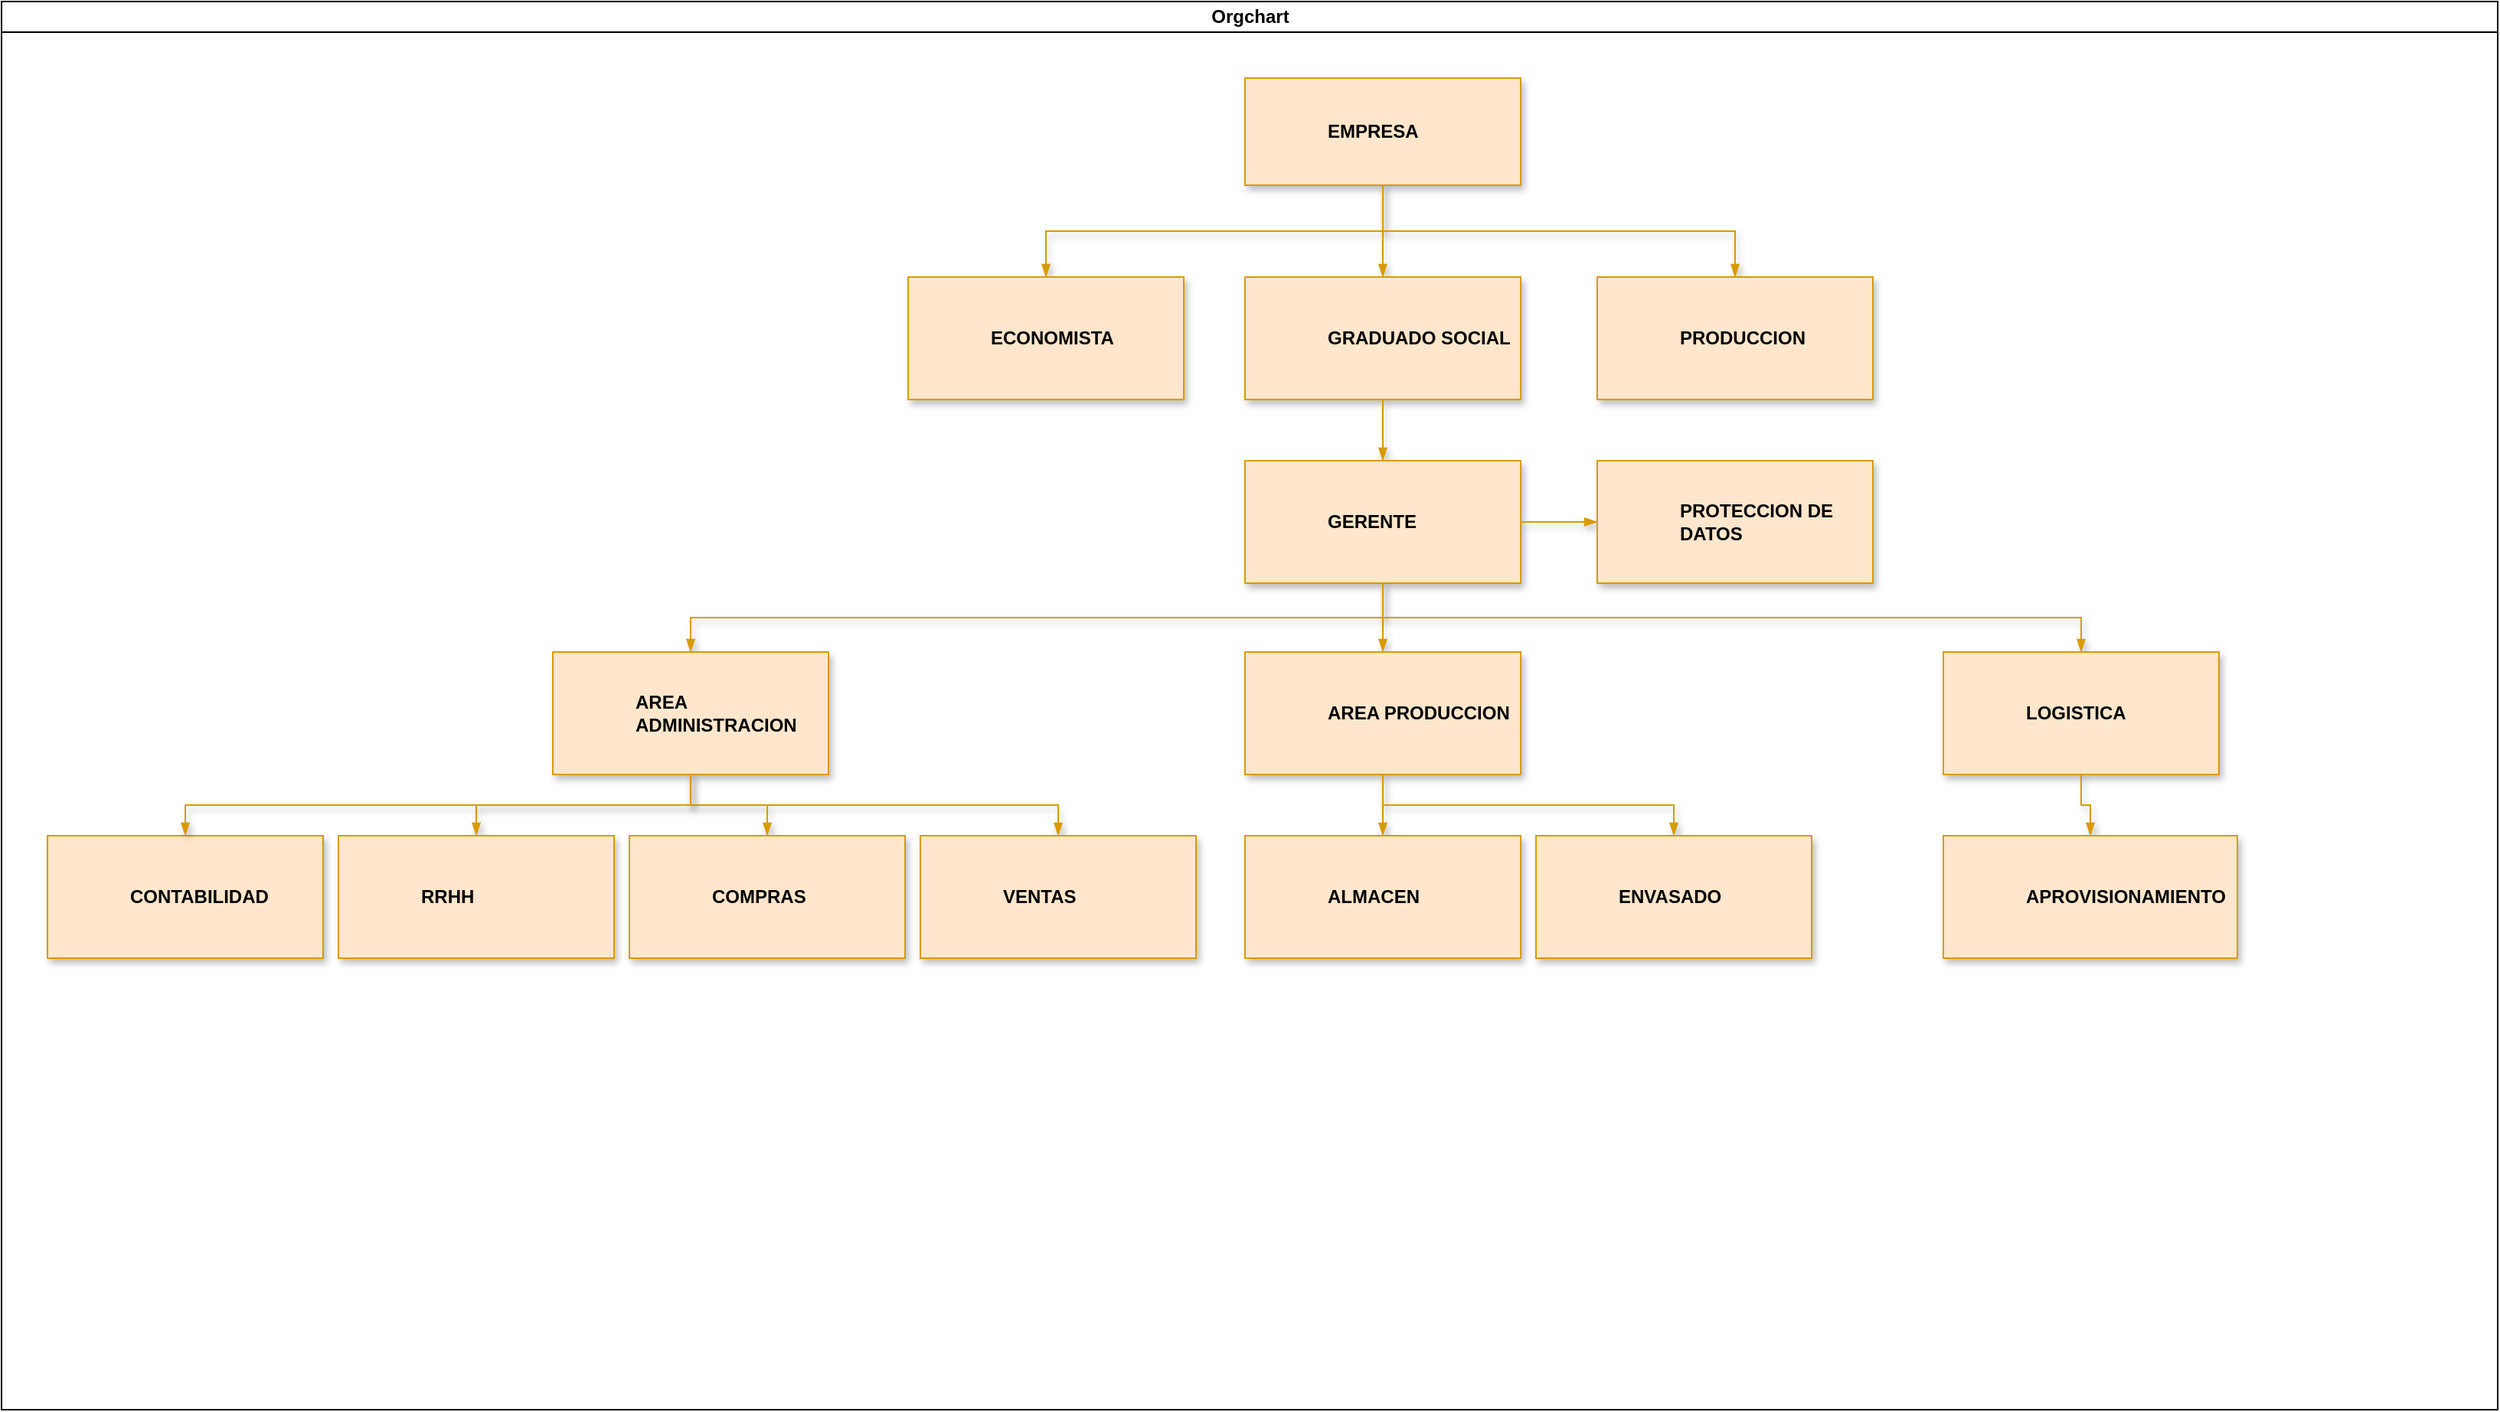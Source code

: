 <mxfile version="20.5.1" type="device"><diagram id="prtHgNgQTEPvFCAcTncT" name="Page-1"><mxGraphModel dx="2723" dy="1016" grid="1" gridSize="10" guides="1" tooltips="1" connect="1" arrows="1" fold="1" page="1" pageScale="1" pageWidth="827" pageHeight="1169" math="0" shadow="0"><root><mxCell id="0"/><mxCell id="1" parent="0"/><mxCell id="dNxyNK7c78bLwvsdeMH5-11" value="Orgchart" style="swimlane;html=1;startSize=20;horizontal=1;containerType=tree;glass=0;" parent="1" vertex="1"><mxGeometry x="-350" y="70" width="1630" height="920" as="geometry"/></mxCell><UserObject label="EMPRESA" name="Tessa Miller" position="CFO" location="Office 1" email="me@example.com" placeholders="1" link="https://www.draw.io" id="dNxyNK7c78bLwvsdeMH5-12"><mxCell style="label;image=https://cdn3.iconfinder.com/data/icons/user-avatars-1/512/users-3-128.png;whiteSpace=wrap;html=1;rounded=0;glass=0;treeMoving=1;treeFolding=1;fillColor=#ffe6cc;strokeColor=#d79b00;shadow=1;sketch=0;" parent="dNxyNK7c78bLwvsdeMH5-11" vertex="1"><mxGeometry x="812" y="50" width="180" height="70" as="geometry"/></mxCell></UserObject><mxCell id="dNxyNK7c78bLwvsdeMH5-13" value="" style="endArrow=blockThin;endFill=1;fontSize=11;edgeStyle=elbowEdgeStyle;elbow=vertical;rounded=0;fillColor=#ffe6cc;strokeColor=#d79b00;shadow=1;sketch=0;" parent="dNxyNK7c78bLwvsdeMH5-11" source="dNxyNK7c78bLwvsdeMH5-12" target="dNxyNK7c78bLwvsdeMH5-14" edge="1"><mxGeometry relative="1" as="geometry"/></mxCell><UserObject label="ECONOMISTA" name="Edward Morrison" position="Brand Manager" location="Office 2" email="me@example.com" placeholders="1" link="https://www.draw.io" id="dNxyNK7c78bLwvsdeMH5-14"><mxCell style="label;image=https://cdn3.iconfinder.com/data/icons/user-avatars-1/512/users-10-3-128.png;whiteSpace=wrap;html=1;rounded=0;glass=0;treeFolding=1;treeMoving=1;fillColor=#ffe6cc;strokeColor=#d79b00;shadow=1;sketch=0;" parent="dNxyNK7c78bLwvsdeMH5-11" vertex="1"><mxGeometry x="592" y="180" width="180" height="80" as="geometry"/></mxCell></UserObject><mxCell id="dNxyNK7c78bLwvsdeMH5-15" value="" style="endArrow=blockThin;endFill=1;fontSize=11;edgeStyle=elbowEdgeStyle;elbow=vertical;rounded=0;fillColor=#ffe6cc;strokeColor=#d79b00;shadow=1;sketch=0;" parent="dNxyNK7c78bLwvsdeMH5-11" source="dNxyNK7c78bLwvsdeMH5-12" target="dNxyNK7c78bLwvsdeMH5-16" edge="1"><mxGeometry relative="1" as="geometry"/></mxCell><UserObject label="GRADUADO SOCIAL" name="Evan Valet" position="HR Director" location="Office 4" email="me@example.com" placeholders="1" link="https://www.draw.io" id="dNxyNK7c78bLwvsdeMH5-16"><mxCell style="label;image=https://cdn3.iconfinder.com/data/icons/user-avatars-1/512/users-9-2-128.png;whiteSpace=wrap;html=1;rounded=0;glass=0;treeFolding=1;treeMoving=1;fillColor=#ffe6cc;strokeColor=#d79b00;shadow=1;sketch=0;" parent="dNxyNK7c78bLwvsdeMH5-11" vertex="1"><mxGeometry x="812" y="180" width="180" height="80" as="geometry"/></mxCell></UserObject><mxCell id="dNxyNK7c78bLwvsdeMH5-17" value="" style="endArrow=blockThin;endFill=1;fontSize=11;edgeStyle=elbowEdgeStyle;elbow=vertical;rounded=0;fillColor=#ffe6cc;strokeColor=#d79b00;shadow=1;sketch=0;" parent="dNxyNK7c78bLwvsdeMH5-11" source="dNxyNK7c78bLwvsdeMH5-12" target="dNxyNK7c78bLwvsdeMH5-18" edge="1"><mxGeometry relative="1" as="geometry"/></mxCell><UserObject label="PRODUCCION" name="Alison Donovan" position="System Admin" location="Office 3" email="me@example.com" placeholders="1" link="https://www.draw.io" id="dNxyNK7c78bLwvsdeMH5-18"><mxCell style="label;image=https://cdn3.iconfinder.com/data/icons/user-avatars-1/512/users-2-128.png;whiteSpace=wrap;html=1;rounded=0;glass=0;fillColor=#ffe6cc;strokeColor=#d79b00;shadow=1;sketch=0;" parent="dNxyNK7c78bLwvsdeMH5-11" vertex="1"><mxGeometry x="1042" y="180" width="180" height="80" as="geometry"/></mxCell></UserObject><mxCell id="-LEhYvoMkYnwhYjF3SLV-3" value="" style="endArrow=blockThin;endFill=1;fontSize=11;edgeStyle=elbowEdgeStyle;elbow=vertical;rounded=0;fillColor=#ffe6cc;strokeColor=#d79b00;shadow=1;sketch=0;" edge="1" target="-LEhYvoMkYnwhYjF3SLV-4" source="dNxyNK7c78bLwvsdeMH5-16" parent="dNxyNK7c78bLwvsdeMH5-11"><mxGeometry relative="1" as="geometry"><mxPoint x="942" y="200" as="sourcePoint"/></mxGeometry></mxCell><UserObject label="GERENTE" name="Evan Valet" position="HR Director" location="Office 4" email="me@example.com" placeholders="1" link="https://www.draw.io" id="-LEhYvoMkYnwhYjF3SLV-4"><mxCell style="label;image=https://cdn3.iconfinder.com/data/icons/user-avatars-1/512/users-9-2-128.png;whiteSpace=wrap;html=1;rounded=0;glass=0;treeFolding=1;treeMoving=1;fillColor=#ffe6cc;strokeColor=#d79b00;shadow=1;sketch=0;" vertex="1" parent="dNxyNK7c78bLwvsdeMH5-11"><mxGeometry x="812" y="300" width="180" height="80" as="geometry"/></mxCell></UserObject><mxCell id="-LEhYvoMkYnwhYjF3SLV-9" value="" style="endArrow=blockThin;endFill=1;fontSize=11;edgeStyle=elbowEdgeStyle;elbow=vertical;rounded=0;fillColor=#ffe6cc;strokeColor=#d79b00;shadow=1;sketch=0;" edge="1" target="-LEhYvoMkYnwhYjF3SLV-10" source="-LEhYvoMkYnwhYjF3SLV-4" parent="dNxyNK7c78bLwvsdeMH5-11"><mxGeometry relative="1" as="geometry"><mxPoint x="732" y="330" as="sourcePoint"/></mxGeometry></mxCell><UserObject label="PROTECCION DE DATOS" name="Evan Valet" position="HR Director" location="Office 4" email="me@example.com" placeholders="1" link="https://www.draw.io" id="-LEhYvoMkYnwhYjF3SLV-10"><mxCell style="label;image=https://cdn3.iconfinder.com/data/icons/user-avatars-1/512/users-9-2-128.png;whiteSpace=wrap;html=1;rounded=0;glass=0;treeFolding=1;treeMoving=1;fillColor=#ffe6cc;strokeColor=#d79b00;shadow=1;sketch=0;" vertex="1" parent="dNxyNK7c78bLwvsdeMH5-11"><mxGeometry x="1042" y="300" width="180" height="80" as="geometry"/></mxCell></UserObject><mxCell id="-LEhYvoMkYnwhYjF3SLV-11" value="" style="endArrow=blockThin;endFill=1;fontSize=11;edgeStyle=elbowEdgeStyle;elbow=vertical;rounded=0;fillColor=#ffe6cc;strokeColor=#d79b00;shadow=1;sketch=0;" edge="1" target="-LEhYvoMkYnwhYjF3SLV-12" source="-LEhYvoMkYnwhYjF3SLV-4" parent="dNxyNK7c78bLwvsdeMH5-11"><mxGeometry relative="1" as="geometry"><mxPoint x="732" y="330" as="sourcePoint"/></mxGeometry></mxCell><UserObject label="AREA ADMINISTRACION" name="Evan Valet" position="HR Director" location="Office 4" email="me@example.com" placeholders="1" link="https://www.draw.io" id="-LEhYvoMkYnwhYjF3SLV-12"><mxCell style="label;image=https://cdn3.iconfinder.com/data/icons/user-avatars-1/512/users-9-2-128.png;whiteSpace=wrap;html=1;rounded=0;glass=0;treeFolding=1;treeMoving=1;fillColor=#ffe6cc;strokeColor=#d79b00;shadow=1;sketch=0;" vertex="1" parent="dNxyNK7c78bLwvsdeMH5-11"><mxGeometry x="360" y="425" width="180" height="80" as="geometry"/></mxCell></UserObject><mxCell id="-LEhYvoMkYnwhYjF3SLV-13" value="" style="endArrow=blockThin;endFill=1;fontSize=11;edgeStyle=elbowEdgeStyle;elbow=vertical;rounded=0;fillColor=#ffe6cc;strokeColor=#d79b00;shadow=1;sketch=0;" edge="1" target="-LEhYvoMkYnwhYjF3SLV-14" source="-LEhYvoMkYnwhYjF3SLV-4" parent="dNxyNK7c78bLwvsdeMH5-11"><mxGeometry relative="1" as="geometry"><mxPoint x="732" y="330" as="sourcePoint"/></mxGeometry></mxCell><UserObject label="AREA PRODUCCION" name="Evan Valet" position="HR Director" location="Office 4" email="me@example.com" placeholders="1" link="https://www.draw.io" id="-LEhYvoMkYnwhYjF3SLV-14"><mxCell style="label;image=https://cdn3.iconfinder.com/data/icons/user-avatars-1/512/users-9-2-128.png;whiteSpace=wrap;html=1;rounded=0;glass=0;treeFolding=1;treeMoving=1;fillColor=#ffe6cc;strokeColor=#d79b00;shadow=1;sketch=0;" vertex="1" parent="dNxyNK7c78bLwvsdeMH5-11"><mxGeometry x="812" y="425" width="180" height="80" as="geometry"/></mxCell></UserObject><mxCell id="-LEhYvoMkYnwhYjF3SLV-15" value="" style="endArrow=blockThin;endFill=1;fontSize=11;edgeStyle=elbowEdgeStyle;elbow=vertical;rounded=0;fillColor=#ffe6cc;strokeColor=#d79b00;shadow=1;sketch=0;" edge="1" target="-LEhYvoMkYnwhYjF3SLV-16" source="-LEhYvoMkYnwhYjF3SLV-4" parent="dNxyNK7c78bLwvsdeMH5-11"><mxGeometry relative="1" as="geometry"><mxPoint x="732" y="330" as="sourcePoint"/></mxGeometry></mxCell><UserObject label="LOGISTICA" name="Evan Valet" position="HR Director" location="Office 4" email="me@example.com" placeholders="1" link="https://www.draw.io" id="-LEhYvoMkYnwhYjF3SLV-16"><mxCell style="label;image=https://cdn3.iconfinder.com/data/icons/user-avatars-1/512/users-9-2-128.png;whiteSpace=wrap;html=1;rounded=0;glass=0;treeFolding=1;treeMoving=1;fillColor=#ffe6cc;strokeColor=#d79b00;shadow=1;sketch=0;" vertex="1" parent="dNxyNK7c78bLwvsdeMH5-11"><mxGeometry x="1268" y="425" width="180" height="80" as="geometry"/></mxCell></UserObject><mxCell id="-LEhYvoMkYnwhYjF3SLV-17" value="" style="endArrow=blockThin;endFill=1;fontSize=11;edgeStyle=elbowEdgeStyle;elbow=vertical;rounded=0;fillColor=#ffe6cc;strokeColor=#d79b00;shadow=1;sketch=0;" edge="1" target="-LEhYvoMkYnwhYjF3SLV-18" source="-LEhYvoMkYnwhYjF3SLV-12" parent="dNxyNK7c78bLwvsdeMH5-11"><mxGeometry relative="1" as="geometry"><mxPoint x="580" y="450" as="sourcePoint"/></mxGeometry></mxCell><UserObject label="RRHH" name="Evan Valet" position="HR Director" location="Office 4" email="me@example.com" placeholders="1" link="https://www.draw.io" id="-LEhYvoMkYnwhYjF3SLV-18"><mxCell style="label;image=https://cdn3.iconfinder.com/data/icons/user-avatars-1/512/users-9-2-128.png;whiteSpace=wrap;html=1;rounded=0;glass=0;treeFolding=1;treeMoving=1;fillColor=#ffe6cc;strokeColor=#d79b00;shadow=1;sketch=0;" vertex="1" parent="dNxyNK7c78bLwvsdeMH5-11"><mxGeometry x="220" y="545" width="180" height="80" as="geometry"/></mxCell></UserObject><mxCell id="-LEhYvoMkYnwhYjF3SLV-19" value="" style="endArrow=blockThin;endFill=1;fontSize=11;edgeStyle=elbowEdgeStyle;elbow=vertical;rounded=0;fillColor=#ffe6cc;strokeColor=#d79b00;shadow=1;sketch=0;" edge="1" target="-LEhYvoMkYnwhYjF3SLV-20" source="-LEhYvoMkYnwhYjF3SLV-12" parent="dNxyNK7c78bLwvsdeMH5-11"><mxGeometry relative="1" as="geometry"><mxPoint x="580" y="450" as="sourcePoint"/></mxGeometry></mxCell><UserObject label="VENTAS" name="Evan Valet" position="HR Director" location="Office 4" email="me@example.com" placeholders="1" link="https://www.draw.io" id="-LEhYvoMkYnwhYjF3SLV-20"><mxCell style="label;image=https://cdn3.iconfinder.com/data/icons/user-avatars-1/512/users-9-2-128.png;whiteSpace=wrap;html=1;rounded=0;glass=0;treeFolding=1;treeMoving=1;fillColor=#ffe6cc;strokeColor=#d79b00;shadow=1;sketch=0;" vertex="1" parent="dNxyNK7c78bLwvsdeMH5-11"><mxGeometry x="600" y="545" width="180" height="80" as="geometry"/></mxCell></UserObject><mxCell id="-LEhYvoMkYnwhYjF3SLV-23" value="" style="endArrow=blockThin;endFill=1;fontSize=11;edgeStyle=elbowEdgeStyle;elbow=vertical;rounded=0;fillColor=#ffe6cc;strokeColor=#d79b00;shadow=1;sketch=0;" edge="1" target="-LEhYvoMkYnwhYjF3SLV-24" source="-LEhYvoMkYnwhYjF3SLV-12" parent="dNxyNK7c78bLwvsdeMH5-11"><mxGeometry relative="1" as="geometry"><mxPoint x="580" y="450" as="sourcePoint"/></mxGeometry></mxCell><UserObject label="COMPRAS" name="Evan Valet" position="HR Director" location="Office 4" email="me@example.com" placeholders="1" link="https://www.draw.io" id="-LEhYvoMkYnwhYjF3SLV-24"><mxCell style="label;image=https://cdn3.iconfinder.com/data/icons/user-avatars-1/512/users-9-2-128.png;whiteSpace=wrap;html=1;rounded=0;glass=0;treeFolding=1;treeMoving=1;fillColor=#ffe6cc;strokeColor=#d79b00;shadow=1;sketch=0;" vertex="1" parent="dNxyNK7c78bLwvsdeMH5-11"><mxGeometry x="410" y="545" width="180" height="80" as="geometry"/></mxCell></UserObject><mxCell id="-LEhYvoMkYnwhYjF3SLV-25" value="" style="endArrow=blockThin;endFill=1;fontSize=11;edgeStyle=elbowEdgeStyle;elbow=vertical;rounded=0;fillColor=#ffe6cc;strokeColor=#d79b00;shadow=1;sketch=0;" edge="1" target="-LEhYvoMkYnwhYjF3SLV-26" source="-LEhYvoMkYnwhYjF3SLV-14" parent="dNxyNK7c78bLwvsdeMH5-11"><mxGeometry relative="1" as="geometry"><mxPoint x="732" y="450" as="sourcePoint"/></mxGeometry></mxCell><UserObject label="ALMACEN" name="Evan Valet" position="HR Director" location="Office 4" email="me@example.com" placeholders="1" link="https://www.draw.io" id="-LEhYvoMkYnwhYjF3SLV-26"><mxCell style="label;image=https://cdn3.iconfinder.com/data/icons/user-avatars-1/512/users-9-2-128.png;whiteSpace=wrap;html=1;rounded=0;glass=0;treeFolding=1;treeMoving=1;fillColor=#ffe6cc;strokeColor=#d79b00;shadow=1;sketch=0;" vertex="1" parent="dNxyNK7c78bLwvsdeMH5-11"><mxGeometry x="812" y="545" width="180" height="80" as="geometry"/></mxCell></UserObject><mxCell id="-LEhYvoMkYnwhYjF3SLV-27" value="" style="endArrow=blockThin;endFill=1;fontSize=11;edgeStyle=elbowEdgeStyle;elbow=vertical;rounded=0;fillColor=#ffe6cc;strokeColor=#d79b00;shadow=1;sketch=0;" edge="1" target="-LEhYvoMkYnwhYjF3SLV-28" source="-LEhYvoMkYnwhYjF3SLV-14" parent="dNxyNK7c78bLwvsdeMH5-11"><mxGeometry relative="1" as="geometry"><mxPoint x="732" y="450" as="sourcePoint"/></mxGeometry></mxCell><UserObject label="ENVASADO" name="Evan Valet" position="HR Director" location="Office 4" email="me@example.com" placeholders="1" link="https://www.draw.io" id="-LEhYvoMkYnwhYjF3SLV-28"><mxCell style="label;image=https://cdn3.iconfinder.com/data/icons/user-avatars-1/512/users-9-2-128.png;whiteSpace=wrap;html=1;rounded=0;glass=0;treeFolding=1;treeMoving=1;fillColor=#ffe6cc;strokeColor=#d79b00;shadow=1;sketch=0;" vertex="1" parent="dNxyNK7c78bLwvsdeMH5-11"><mxGeometry x="1002" y="545" width="180" height="80" as="geometry"/></mxCell></UserObject><mxCell id="-LEhYvoMkYnwhYjF3SLV-29" value="" style="endArrow=blockThin;endFill=1;fontSize=11;edgeStyle=elbowEdgeStyle;elbow=vertical;rounded=0;fillColor=#ffe6cc;strokeColor=#d79b00;shadow=1;sketch=0;" edge="1" target="-LEhYvoMkYnwhYjF3SLV-30" source="-LEhYvoMkYnwhYjF3SLV-16" parent="dNxyNK7c78bLwvsdeMH5-11"><mxGeometry relative="1" as="geometry"><mxPoint x="552" y="450" as="sourcePoint"/></mxGeometry></mxCell><UserObject label="APROVISIONAMIENTO" name="Evan Valet" position="HR Director" location="Office 4" email="me@example.com" placeholders="1" link="https://www.draw.io" id="-LEhYvoMkYnwhYjF3SLV-30"><mxCell style="label;image=https://cdn3.iconfinder.com/data/icons/user-avatars-1/512/users-9-2-128.png;whiteSpace=wrap;html=1;rounded=0;glass=0;treeFolding=1;treeMoving=1;fillColor=#ffe6cc;strokeColor=#d79b00;shadow=1;sketch=0;" vertex="1" parent="dNxyNK7c78bLwvsdeMH5-11"><mxGeometry x="1268" y="545" width="192" height="80" as="geometry"/></mxCell></UserObject><UserObject label="CONTABILIDAD" name="Evan Valet" position="HR Director" location="Office 4" email="me@example.com" placeholders="1" link="https://www.draw.io" id="-LEhYvoMkYnwhYjF3SLV-22"><mxCell style="label;image=https://cdn3.iconfinder.com/data/icons/user-avatars-1/512/users-9-2-128.png;whiteSpace=wrap;html=1;rounded=0;glass=0;treeFolding=1;treeMoving=1;fillColor=#ffe6cc;strokeColor=#d79b00;shadow=1;sketch=0;" vertex="1" parent="1"><mxGeometry x="-320" y="615" width="180" height="80" as="geometry"/></mxCell></UserObject><mxCell id="-LEhYvoMkYnwhYjF3SLV-21" value="" style="endArrow=blockThin;endFill=1;fontSize=11;edgeStyle=elbowEdgeStyle;elbow=vertical;rounded=0;fillColor=#ffe6cc;strokeColor=#d79b00;shadow=1;sketch=0;" edge="1" target="-LEhYvoMkYnwhYjF3SLV-22" source="-LEhYvoMkYnwhYjF3SLV-12" parent="1"><mxGeometry relative="1" as="geometry"><mxPoint x="410" y="520" as="sourcePoint"/></mxGeometry></mxCell></root></mxGraphModel></diagram></mxfile>
